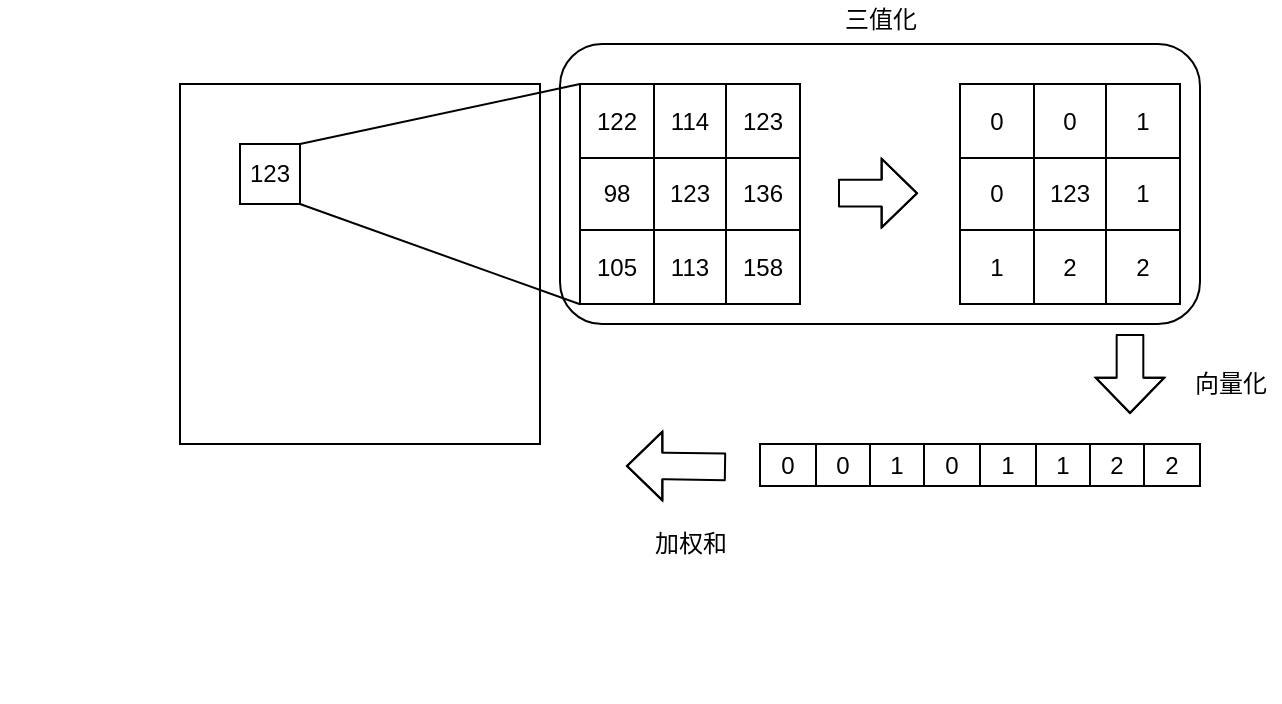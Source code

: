 <mxfile version="14.4.3" type="github">
  <diagram id="8G8hbGYhv2l_qOYqKQGr" name="第 1 页">
    <mxGraphModel dx="1185" dy="668" grid="1" gridSize="10" guides="1" tooltips="1" connect="1" arrows="1" fold="1" page="1" pageScale="1" pageWidth="1169" pageHeight="827" math="0" shadow="0">
      <root>
        <mxCell id="0" />
        <mxCell id="1" parent="0" />
        <mxCell id="ngNbxoFgnB-qO12ySZ6X-69" value="三值化" style="text;html=1;align=center;verticalAlign=middle;resizable=0;points=[];autosize=1;" vertex="1" parent="1">
          <mxGeometry x="535" y="78" width="50" height="20" as="geometry" />
        </mxCell>
        <mxCell id="ngNbxoFgnB-qO12ySZ6X-73" value="" style="group" vertex="1" connectable="0" parent="1">
          <mxGeometry x="120" y="120" width="640" height="309" as="geometry" />
        </mxCell>
        <mxCell id="ngNbxoFgnB-qO12ySZ6X-1" value="" style="shape=table;html=1;whiteSpace=wrap;startSize=0;container=1;collapsible=0;childLayout=tableLayout;" vertex="1" parent="ngNbxoFgnB-qO12ySZ6X-73">
          <mxGeometry x="290" width="110" height="110" as="geometry" />
        </mxCell>
        <mxCell id="ngNbxoFgnB-qO12ySZ6X-2" value="" style="shape=partialRectangle;html=1;whiteSpace=wrap;collapsible=0;dropTarget=0;pointerEvents=0;fillColor=none;top=0;left=0;bottom=0;right=0;points=[[0,0.5],[1,0.5]];portConstraint=eastwest;" vertex="1" parent="ngNbxoFgnB-qO12ySZ6X-1">
          <mxGeometry width="110" height="37" as="geometry" />
        </mxCell>
        <mxCell id="ngNbxoFgnB-qO12ySZ6X-3" value="122" style="shape=partialRectangle;html=1;whiteSpace=wrap;connectable=0;overflow=hidden;fillColor=none;top=0;left=0;bottom=0;right=0;" vertex="1" parent="ngNbxoFgnB-qO12ySZ6X-2">
          <mxGeometry width="37" height="37" as="geometry" />
        </mxCell>
        <mxCell id="ngNbxoFgnB-qO12ySZ6X-4" value="114" style="shape=partialRectangle;html=1;whiteSpace=wrap;connectable=0;overflow=hidden;fillColor=none;top=0;left=0;bottom=0;right=0;" vertex="1" parent="ngNbxoFgnB-qO12ySZ6X-2">
          <mxGeometry x="37" width="36" height="37" as="geometry" />
        </mxCell>
        <mxCell id="ngNbxoFgnB-qO12ySZ6X-5" value="123" style="shape=partialRectangle;html=1;whiteSpace=wrap;connectable=0;overflow=hidden;fillColor=none;top=0;left=0;bottom=0;right=0;" vertex="1" parent="ngNbxoFgnB-qO12ySZ6X-2">
          <mxGeometry x="73" width="37" height="37" as="geometry" />
        </mxCell>
        <mxCell id="ngNbxoFgnB-qO12ySZ6X-6" value="" style="shape=partialRectangle;html=1;whiteSpace=wrap;collapsible=0;dropTarget=0;pointerEvents=0;fillColor=none;top=0;left=0;bottom=0;right=0;points=[[0,0.5],[1,0.5]];portConstraint=eastwest;" vertex="1" parent="ngNbxoFgnB-qO12ySZ6X-1">
          <mxGeometry y="37" width="110" height="36" as="geometry" />
        </mxCell>
        <mxCell id="ngNbxoFgnB-qO12ySZ6X-7" value="98" style="shape=partialRectangle;html=1;whiteSpace=wrap;connectable=0;overflow=hidden;fillColor=none;top=0;left=0;bottom=0;right=0;" vertex="1" parent="ngNbxoFgnB-qO12ySZ6X-6">
          <mxGeometry width="37" height="36" as="geometry" />
        </mxCell>
        <mxCell id="ngNbxoFgnB-qO12ySZ6X-8" value="123" style="shape=partialRectangle;html=1;whiteSpace=wrap;connectable=0;overflow=hidden;fillColor=none;top=0;left=0;bottom=0;right=0;" vertex="1" parent="ngNbxoFgnB-qO12ySZ6X-6">
          <mxGeometry x="37" width="36" height="36" as="geometry" />
        </mxCell>
        <mxCell id="ngNbxoFgnB-qO12ySZ6X-9" value="136" style="shape=partialRectangle;html=1;whiteSpace=wrap;connectable=0;overflow=hidden;fillColor=none;top=0;left=0;bottom=0;right=0;" vertex="1" parent="ngNbxoFgnB-qO12ySZ6X-6">
          <mxGeometry x="73" width="37" height="36" as="geometry" />
        </mxCell>
        <mxCell id="ngNbxoFgnB-qO12ySZ6X-10" value="" style="shape=partialRectangle;html=1;whiteSpace=wrap;collapsible=0;dropTarget=0;pointerEvents=0;fillColor=none;top=0;left=0;bottom=0;right=0;points=[[0,0.5],[1,0.5]];portConstraint=eastwest;" vertex="1" parent="ngNbxoFgnB-qO12ySZ6X-1">
          <mxGeometry y="73" width="110" height="37" as="geometry" />
        </mxCell>
        <mxCell id="ngNbxoFgnB-qO12ySZ6X-11" value="105" style="shape=partialRectangle;html=1;whiteSpace=wrap;connectable=0;overflow=hidden;fillColor=none;top=0;left=0;bottom=0;right=0;" vertex="1" parent="ngNbxoFgnB-qO12ySZ6X-10">
          <mxGeometry width="37" height="37" as="geometry" />
        </mxCell>
        <mxCell id="ngNbxoFgnB-qO12ySZ6X-12" value="113" style="shape=partialRectangle;html=1;whiteSpace=wrap;connectable=0;overflow=hidden;fillColor=none;top=0;left=0;bottom=0;right=0;" vertex="1" parent="ngNbxoFgnB-qO12ySZ6X-10">
          <mxGeometry x="37" width="36" height="37" as="geometry" />
        </mxCell>
        <mxCell id="ngNbxoFgnB-qO12ySZ6X-13" value="158" style="shape=partialRectangle;html=1;whiteSpace=wrap;connectable=0;overflow=hidden;fillColor=none;top=0;left=0;bottom=0;right=0;" vertex="1" parent="ngNbxoFgnB-qO12ySZ6X-10">
          <mxGeometry x="73" width="37" height="37" as="geometry" />
        </mxCell>
        <mxCell id="ngNbxoFgnB-qO12ySZ6X-14" value="" style="whiteSpace=wrap;html=1;aspect=fixed;" vertex="1" parent="ngNbxoFgnB-qO12ySZ6X-73">
          <mxGeometry x="90" width="180" height="180" as="geometry" />
        </mxCell>
        <mxCell id="ngNbxoFgnB-qO12ySZ6X-15" value="123" style="whiteSpace=wrap;html=1;aspect=fixed;" vertex="1" parent="ngNbxoFgnB-qO12ySZ6X-73">
          <mxGeometry x="120" y="30" width="30" height="30" as="geometry" />
        </mxCell>
        <mxCell id="ngNbxoFgnB-qO12ySZ6X-16" value="" style="endArrow=none;html=1;exitX=1;exitY=0;exitDx=0;exitDy=0;entryX=0;entryY=0;entryDx=0;entryDy=0;entryPerimeter=0;" edge="1" parent="ngNbxoFgnB-qO12ySZ6X-73" source="ngNbxoFgnB-qO12ySZ6X-15" target="ngNbxoFgnB-qO12ySZ6X-2">
          <mxGeometry width="50" height="50" relative="1" as="geometry">
            <mxPoint x="440" y="320" as="sourcePoint" />
            <mxPoint x="490" y="270" as="targetPoint" />
          </mxGeometry>
        </mxCell>
        <mxCell id="ngNbxoFgnB-qO12ySZ6X-17" value="" style="endArrow=none;html=1;exitX=1;exitY=1;exitDx=0;exitDy=0;entryX=0;entryY=1.004;entryDx=0;entryDy=0;entryPerimeter=0;" edge="1" parent="ngNbxoFgnB-qO12ySZ6X-73" source="ngNbxoFgnB-qO12ySZ6X-15" target="ngNbxoFgnB-qO12ySZ6X-10">
          <mxGeometry width="50" height="50" relative="1" as="geometry">
            <mxPoint x="290" y="260" as="sourcePoint" />
            <mxPoint x="298" y="228" as="targetPoint" />
          </mxGeometry>
        </mxCell>
        <mxCell id="ngNbxoFgnB-qO12ySZ6X-18" value="" style="shape=flexArrow;endArrow=classic;html=1;width=13.333;endSize=5.558;" edge="1" parent="ngNbxoFgnB-qO12ySZ6X-73">
          <mxGeometry width="50" height="50" relative="1" as="geometry">
            <mxPoint x="363" y="191.42" as="sourcePoint" />
            <mxPoint x="313" y="191" as="targetPoint" />
            <Array as="points">
              <mxPoint x="333" y="191" />
            </Array>
          </mxGeometry>
        </mxCell>
        <mxCell id="ngNbxoFgnB-qO12ySZ6X-19" value="" style="shape=table;html=1;whiteSpace=wrap;startSize=0;container=1;collapsible=0;childLayout=tableLayout;" vertex="1" parent="ngNbxoFgnB-qO12ySZ6X-73">
          <mxGeometry x="480" width="110" height="110" as="geometry" />
        </mxCell>
        <mxCell id="ngNbxoFgnB-qO12ySZ6X-20" value="" style="shape=partialRectangle;html=1;whiteSpace=wrap;collapsible=0;dropTarget=0;pointerEvents=0;fillColor=none;top=0;left=0;bottom=0;right=0;points=[[0,0.5],[1,0.5]];portConstraint=eastwest;" vertex="1" parent="ngNbxoFgnB-qO12ySZ6X-19">
          <mxGeometry width="110" height="37" as="geometry" />
        </mxCell>
        <mxCell id="ngNbxoFgnB-qO12ySZ6X-21" value="0" style="shape=partialRectangle;html=1;whiteSpace=wrap;connectable=0;overflow=hidden;fillColor=none;top=0;left=0;bottom=0;right=0;" vertex="1" parent="ngNbxoFgnB-qO12ySZ6X-20">
          <mxGeometry width="37" height="37" as="geometry" />
        </mxCell>
        <mxCell id="ngNbxoFgnB-qO12ySZ6X-22" value="0" style="shape=partialRectangle;html=1;whiteSpace=wrap;connectable=0;overflow=hidden;fillColor=none;top=0;left=0;bottom=0;right=0;" vertex="1" parent="ngNbxoFgnB-qO12ySZ6X-20">
          <mxGeometry x="37" width="36" height="37" as="geometry" />
        </mxCell>
        <mxCell id="ngNbxoFgnB-qO12ySZ6X-23" value="1" style="shape=partialRectangle;html=1;whiteSpace=wrap;connectable=0;overflow=hidden;fillColor=none;top=0;left=0;bottom=0;right=0;" vertex="1" parent="ngNbxoFgnB-qO12ySZ6X-20">
          <mxGeometry x="73" width="37" height="37" as="geometry" />
        </mxCell>
        <mxCell id="ngNbxoFgnB-qO12ySZ6X-24" value="" style="shape=partialRectangle;html=1;whiteSpace=wrap;collapsible=0;dropTarget=0;pointerEvents=0;fillColor=none;top=0;left=0;bottom=0;right=0;points=[[0,0.5],[1,0.5]];portConstraint=eastwest;" vertex="1" parent="ngNbxoFgnB-qO12ySZ6X-19">
          <mxGeometry y="37" width="110" height="36" as="geometry" />
        </mxCell>
        <mxCell id="ngNbxoFgnB-qO12ySZ6X-25" value="0" style="shape=partialRectangle;html=1;whiteSpace=wrap;connectable=0;overflow=hidden;fillColor=none;top=0;left=0;bottom=0;right=0;" vertex="1" parent="ngNbxoFgnB-qO12ySZ6X-24">
          <mxGeometry width="37" height="36" as="geometry" />
        </mxCell>
        <mxCell id="ngNbxoFgnB-qO12ySZ6X-26" value="123" style="shape=partialRectangle;html=1;whiteSpace=wrap;connectable=0;overflow=hidden;fillColor=none;top=0;left=0;bottom=0;right=0;" vertex="1" parent="ngNbxoFgnB-qO12ySZ6X-24">
          <mxGeometry x="37" width="36" height="36" as="geometry" />
        </mxCell>
        <mxCell id="ngNbxoFgnB-qO12ySZ6X-27" value="1" style="shape=partialRectangle;html=1;whiteSpace=wrap;connectable=0;overflow=hidden;fillColor=none;top=0;left=0;bottom=0;right=0;" vertex="1" parent="ngNbxoFgnB-qO12ySZ6X-24">
          <mxGeometry x="73" width="37" height="36" as="geometry" />
        </mxCell>
        <mxCell id="ngNbxoFgnB-qO12ySZ6X-28" value="" style="shape=partialRectangle;html=1;whiteSpace=wrap;collapsible=0;dropTarget=0;pointerEvents=0;fillColor=none;top=0;left=0;bottom=0;right=0;points=[[0,0.5],[1,0.5]];portConstraint=eastwest;" vertex="1" parent="ngNbxoFgnB-qO12ySZ6X-19">
          <mxGeometry y="73" width="110" height="37" as="geometry" />
        </mxCell>
        <mxCell id="ngNbxoFgnB-qO12ySZ6X-29" value="1" style="shape=partialRectangle;html=1;whiteSpace=wrap;connectable=0;overflow=hidden;fillColor=none;top=0;left=0;bottom=0;right=0;" vertex="1" parent="ngNbxoFgnB-qO12ySZ6X-28">
          <mxGeometry width="37" height="37" as="geometry" />
        </mxCell>
        <mxCell id="ngNbxoFgnB-qO12ySZ6X-30" value="2" style="shape=partialRectangle;html=1;whiteSpace=wrap;connectable=0;overflow=hidden;fillColor=none;top=0;left=0;bottom=0;right=0;" vertex="1" parent="ngNbxoFgnB-qO12ySZ6X-28">
          <mxGeometry x="37" width="36" height="37" as="geometry" />
        </mxCell>
        <mxCell id="ngNbxoFgnB-qO12ySZ6X-31" value="2" style="shape=partialRectangle;html=1;whiteSpace=wrap;connectable=0;overflow=hidden;fillColor=none;top=0;left=0;bottom=0;right=0;" vertex="1" parent="ngNbxoFgnB-qO12ySZ6X-28">
          <mxGeometry x="73" width="37" height="37" as="geometry" />
        </mxCell>
        <mxCell id="ngNbxoFgnB-qO12ySZ6X-32" value="" style="shape=flexArrow;endArrow=classic;html=1;width=13.333;endSize=5.558;" edge="1" parent="ngNbxoFgnB-qO12ySZ6X-73">
          <mxGeometry width="50" height="50" relative="1" as="geometry">
            <mxPoint x="565" y="125" as="sourcePoint" />
            <mxPoint x="565" y="165" as="targetPoint" />
            <Array as="points">
              <mxPoint x="565" y="135" />
            </Array>
          </mxGeometry>
        </mxCell>
        <mxCell id="ngNbxoFgnB-qO12ySZ6X-71" value="" style="shape=flexArrow;endArrow=classic;html=1;width=13.333;endSize=5.558;" edge="1" parent="ngNbxoFgnB-qO12ySZ6X-73">
          <mxGeometry width="50" height="50" relative="1" as="geometry">
            <mxPoint x="419" y="54.58" as="sourcePoint" />
            <mxPoint x="459" y="54.58" as="targetPoint" />
            <Array as="points">
              <mxPoint x="439" y="54.58" />
            </Array>
          </mxGeometry>
        </mxCell>
        <mxCell id="ngNbxoFgnB-qO12ySZ6X-46" value="" style="shape=table;html=1;whiteSpace=wrap;startSize=0;container=1;collapsible=0;childLayout=tableLayout;" vertex="1" parent="ngNbxoFgnB-qO12ySZ6X-73">
          <mxGeometry x="380" y="180" width="220" height="21" as="geometry" />
        </mxCell>
        <mxCell id="ngNbxoFgnB-qO12ySZ6X-47" value="" style="shape=partialRectangle;html=1;whiteSpace=wrap;collapsible=0;dropTarget=0;pointerEvents=0;fillColor=none;top=0;left=0;bottom=0;right=0;points=[[0,0.5],[1,0.5]];portConstraint=eastwest;" vertex="1" parent="ngNbxoFgnB-qO12ySZ6X-46">
          <mxGeometry width="220" height="21" as="geometry" />
        </mxCell>
        <mxCell id="ngNbxoFgnB-qO12ySZ6X-48" value="0" style="shape=partialRectangle;html=1;whiteSpace=wrap;connectable=0;overflow=hidden;fillColor=none;top=0;left=0;bottom=0;right=0;" vertex="1" parent="ngNbxoFgnB-qO12ySZ6X-47">
          <mxGeometry width="28" height="21" as="geometry" />
        </mxCell>
        <mxCell id="ngNbxoFgnB-qO12ySZ6X-49" value="0" style="shape=partialRectangle;html=1;whiteSpace=wrap;connectable=0;overflow=hidden;fillColor=none;top=0;left=0;bottom=0;right=0;" vertex="1" parent="ngNbxoFgnB-qO12ySZ6X-47">
          <mxGeometry x="28" width="27" height="21" as="geometry" />
        </mxCell>
        <mxCell id="ngNbxoFgnB-qO12ySZ6X-50" value="1" style="shape=partialRectangle;html=1;whiteSpace=wrap;connectable=0;overflow=hidden;fillColor=none;top=0;left=0;bottom=0;right=0;" vertex="1" parent="ngNbxoFgnB-qO12ySZ6X-47">
          <mxGeometry x="55" width="27" height="21" as="geometry" />
        </mxCell>
        <mxCell id="ngNbxoFgnB-qO12ySZ6X-51" value="0" style="shape=partialRectangle;html=1;whiteSpace=wrap;connectable=0;overflow=hidden;fillColor=none;top=0;left=0;bottom=0;right=0;" vertex="1" parent="ngNbxoFgnB-qO12ySZ6X-47">
          <mxGeometry x="82" width="28" height="21" as="geometry" />
        </mxCell>
        <mxCell id="ngNbxoFgnB-qO12ySZ6X-52" value="1" style="shape=partialRectangle;html=1;whiteSpace=wrap;connectable=0;overflow=hidden;fillColor=none;top=0;left=0;bottom=0;right=0;" vertex="1" parent="ngNbxoFgnB-qO12ySZ6X-47">
          <mxGeometry x="110" width="28" height="21" as="geometry" />
        </mxCell>
        <mxCell id="ngNbxoFgnB-qO12ySZ6X-53" value="1" style="shape=partialRectangle;html=1;whiteSpace=wrap;connectable=0;overflow=hidden;fillColor=none;top=0;left=0;bottom=0;right=0;" vertex="1" parent="ngNbxoFgnB-qO12ySZ6X-47">
          <mxGeometry x="138" width="27" height="21" as="geometry" />
        </mxCell>
        <mxCell id="ngNbxoFgnB-qO12ySZ6X-54" value="2" style="shape=partialRectangle;html=1;whiteSpace=wrap;connectable=0;overflow=hidden;fillColor=none;top=0;left=0;bottom=0;right=0;" vertex="1" parent="ngNbxoFgnB-qO12ySZ6X-47">
          <mxGeometry x="165" width="27" height="21" as="geometry" />
        </mxCell>
        <mxCell id="ngNbxoFgnB-qO12ySZ6X-55" value="2" style="shape=partialRectangle;html=1;whiteSpace=wrap;connectable=0;overflow=hidden;fillColor=none;top=0;left=0;bottom=0;right=0;" vertex="1" parent="ngNbxoFgnB-qO12ySZ6X-47">
          <mxGeometry x="192" width="28" height="21" as="geometry" />
        </mxCell>
        <mxCell id="ngNbxoFgnB-qO12ySZ6X-72" value="加权和" style="text;html=1;align=center;verticalAlign=middle;resizable=0;points=[];autosize=1;" vertex="1" parent="ngNbxoFgnB-qO12ySZ6X-73">
          <mxGeometry x="320" y="220" width="50" height="20" as="geometry" />
        </mxCell>
        <mxCell id="ngNbxoFgnB-qO12ySZ6X-70" value="向量化" style="text;html=1;align=center;verticalAlign=middle;resizable=0;points=[];autosize=1;" vertex="1" parent="ngNbxoFgnB-qO12ySZ6X-73">
          <mxGeometry x="590" y="140" width="50" height="20" as="geometry" />
        </mxCell>
        <mxCell id="ngNbxoFgnB-qO12ySZ6X-74" value="" style="rounded=1;whiteSpace=wrap;html=1;fillColor=none;" vertex="1" parent="ngNbxoFgnB-qO12ySZ6X-73">
          <mxGeometry x="280" y="-20" width="320" height="140" as="geometry" />
        </mxCell>
      </root>
    </mxGraphModel>
  </diagram>
</mxfile>
